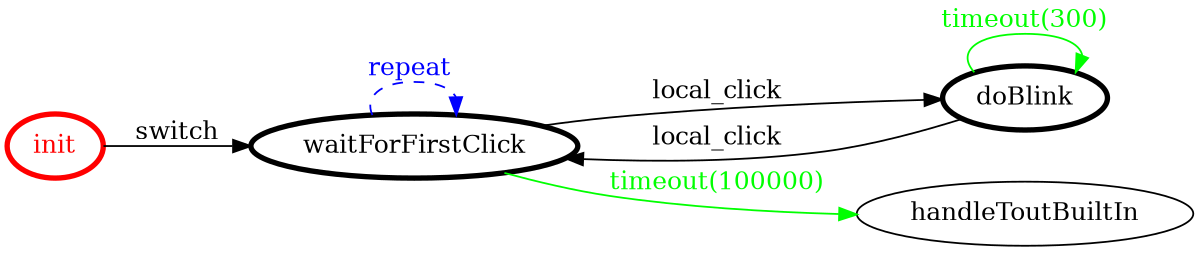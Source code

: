 /*
*
* A GraphViz DOT FSM description 
* Please use a GraphViz visualizer (like http://www.webgraphviz.com)
*  
*/

digraph finite_state_machine {
	rankdir=LR
	size="8,5"
	
	init [ color = red ][ fontcolor = red ][ penwidth = 3 ]
	waitForFirstClick [ color = black ][ fontcolor = black ][ penwidth = 3 ]
	doBlink [ color = black ][ fontcolor = black ][ penwidth = 3 ]
	
	waitForFirstClick -> handleToutBuiltIn [ label = "timeout(100000)" ][ color = green ][ fontcolor = green ]
	doBlink -> doBlink [ label = "timeout(300)" ][ color = green ][ fontcolor = green ]
	init -> waitForFirstClick [ label = "switch" ][ color = black ][ fontcolor = black ]
	waitForFirstClick -> waitForFirstClick [ label = "repeat "][ style = dashed ][ color = blue ][ fontcolor = blue ]
	waitForFirstClick -> doBlink [ label = "local_click" ][ color = black ][ fontcolor = black ]
	doBlink -> waitForFirstClick [ label = "local_click" ][ color = black ][ fontcolor = black ]
}

